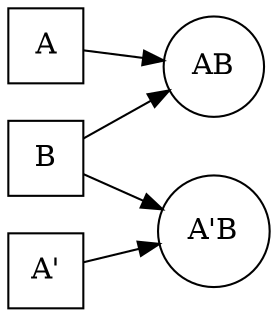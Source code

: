 digraph {
  rankdir = LR

  node [shape = circle]

  {
    node [shape = square]
    A1 [label = "A"]
    A2 [label = "A'"]
    B
  }

  A1B [label = "AB"]
  A2B [label = "A'B"]

  { A1 B } -> A1B
  { A2 B } -> A2B
}
